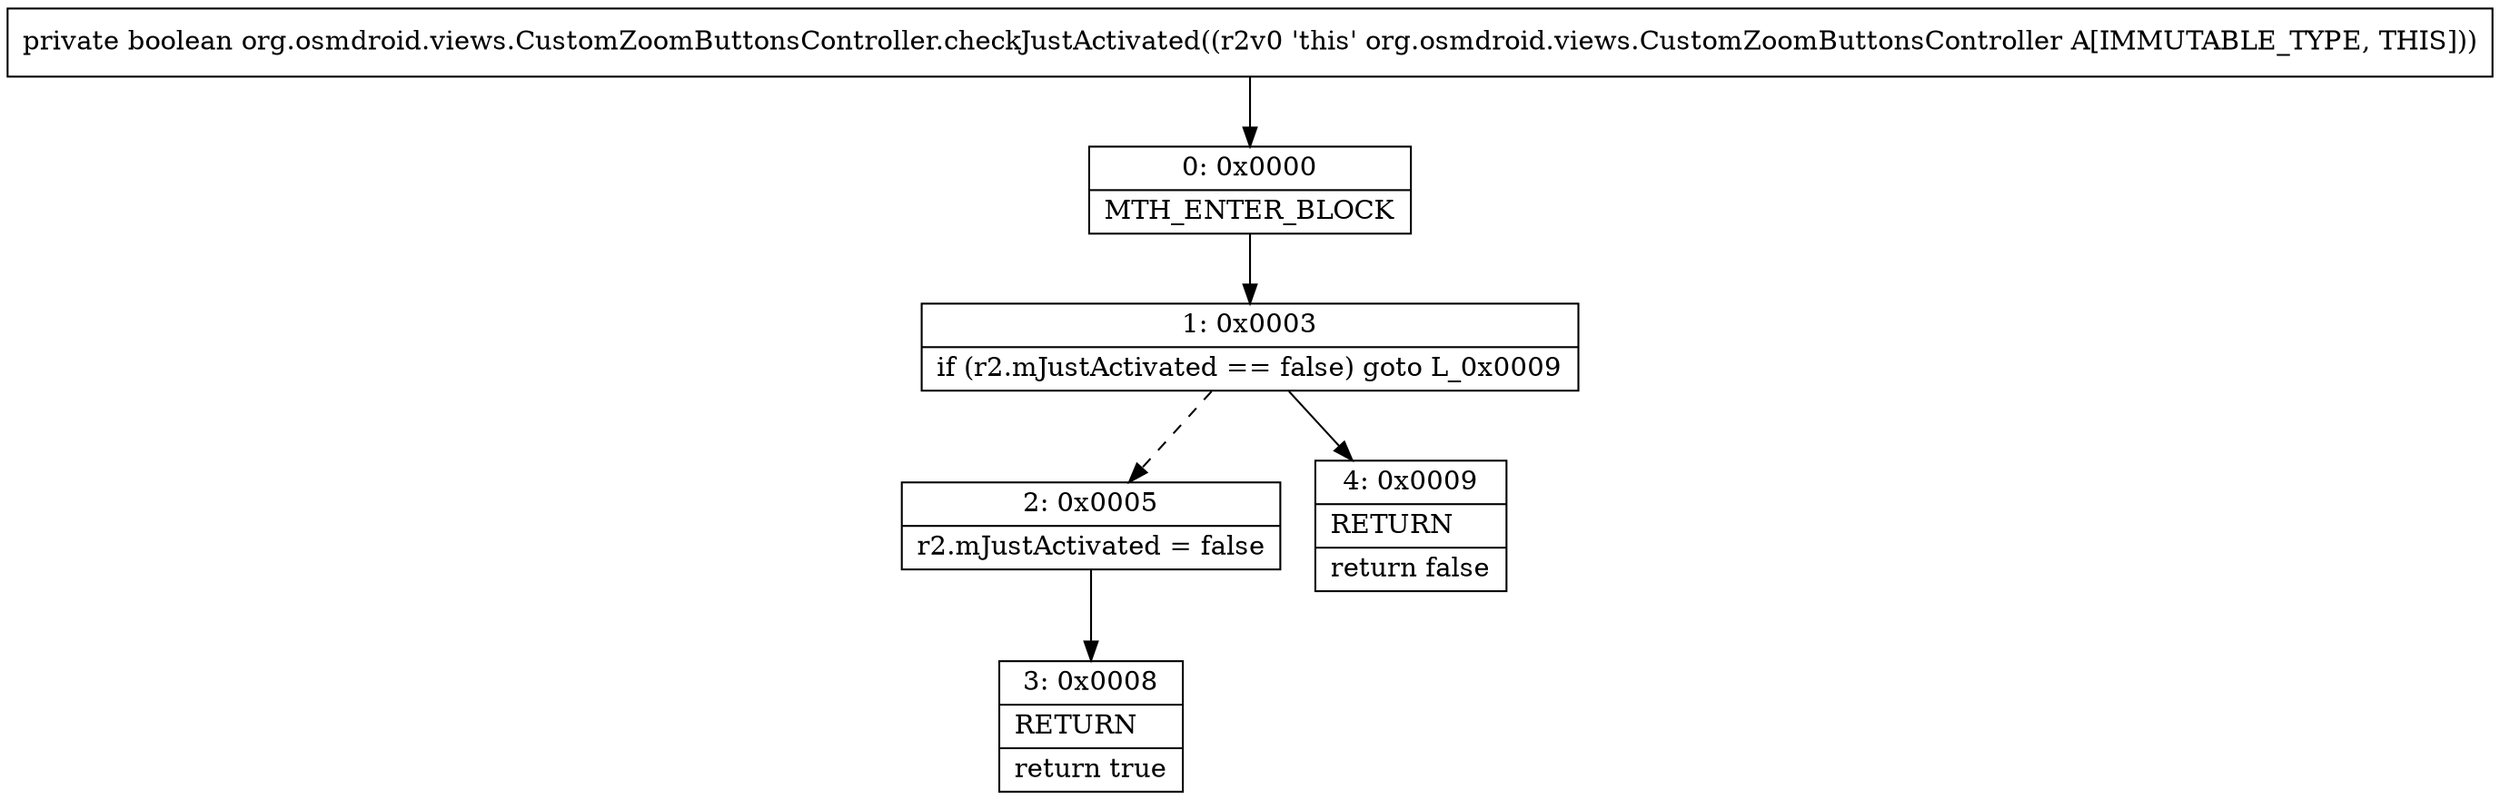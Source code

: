 digraph "CFG fororg.osmdroid.views.CustomZoomButtonsController.checkJustActivated()Z" {
Node_0 [shape=record,label="{0\:\ 0x0000|MTH_ENTER_BLOCK\l}"];
Node_1 [shape=record,label="{1\:\ 0x0003|if (r2.mJustActivated == false) goto L_0x0009\l}"];
Node_2 [shape=record,label="{2\:\ 0x0005|r2.mJustActivated = false\l}"];
Node_3 [shape=record,label="{3\:\ 0x0008|RETURN\l|return true\l}"];
Node_4 [shape=record,label="{4\:\ 0x0009|RETURN\l|return false\l}"];
MethodNode[shape=record,label="{private boolean org.osmdroid.views.CustomZoomButtonsController.checkJustActivated((r2v0 'this' org.osmdroid.views.CustomZoomButtonsController A[IMMUTABLE_TYPE, THIS])) }"];
MethodNode -> Node_0;
Node_0 -> Node_1;
Node_1 -> Node_2[style=dashed];
Node_1 -> Node_4;
Node_2 -> Node_3;
}

